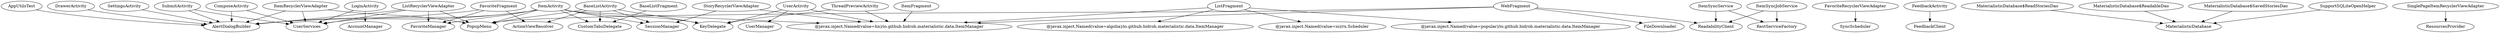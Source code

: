 digraph G1 {
  concentrate = true;
  AppUtilsTest -> AlertDialogBuilder;
  BaseListActivity -> ActionViewResolver;
  BaseListActivity -> CustomTabsDelegate;
  BaseListActivity -> KeyDelegate;
  BaseListActivity -> SessionManager;
  BaseListActivity -> PopupMenu;
  BaseListFragment -> CustomTabsDelegate;
  ComposeActivity -> UserServices;
  ComposeActivity -> AlertDialogBuilder;
  DrawerActivity -> AlertDialogBuilder;
  FavoriteFragment -> ActionViewResolver;
  FavoriteFragment -> FavoriteManager;
  FavoriteFragment -> AlertDialogBuilder;
  FavoriteRecyclerViewAdapter -> SyncScheduler;
  FeedbackActivity -> FeedbackClient;
  n2 [label="@javax.inject.Named(value=hn)/io.github.hidroh.materialistic.data.ItemManager"];
  ItemActivity -> n2;
  ItemActivity -> CustomTabsDelegate;
  ItemActivity -> KeyDelegate;
  ItemActivity -> UserServices;
  ItemActivity -> FavoriteManager;
  ItemActivity -> SessionManager;
  ItemActivity -> AlertDialogBuilder;
  ItemActivity -> PopupMenu;
  ItemFragment -> n2;
  ItemRecyclerViewAdapter -> UserServices;
  ItemRecyclerViewAdapter -> AlertDialogBuilder;
  ItemRecyclerViewAdapter -> PopupMenu;
  ItemSyncJobService -> ReadabilityClient;
  ItemSyncJobService -> RestServiceFactory;
  ItemSyncService -> ReadabilityClient;
  ItemSyncService -> RestServiceFactory;
  n3 [label="@javax.inject.Named(value=algolia)/io.github.hidroh.materialistic.data.ItemManager"];
  ListFragment -> n3;
  ListFragment -> n2;
  n4 [label="@javax.inject.Named(value=io)/rx.Scheduler"];
  ListFragment -> n4;
  n5 [label="@javax.inject.Named(value=popular)/io.github.hidroh.materialistic.data.ItemManager"];
  ListFragment -> n5;
  ListRecyclerViewAdapter -> UserServices;
  ListRecyclerViewAdapter -> FavoriteManager;
  ListRecyclerViewAdapter -> AlertDialogBuilder;
  ListRecyclerViewAdapter -> PopupMenu;
  LoginActivity -> UserServices;
  LoginActivity -> AccountManager;
  n6 [label="MaterialisticDatabase$ReadStoriesDao"];
  n6 -> MaterialisticDatabase;
  n7 [label="MaterialisticDatabase$ReadableDao"];
  n7 -> MaterialisticDatabase;
  n8 [label="MaterialisticDatabase$SavedStoriesDao"];
  n8 -> MaterialisticDatabase;
  SettingsActivity -> AlertDialogBuilder;
  SinglePageItemRecyclerViewAdapter -> ResourcesProvider;
  StoryRecyclerViewAdapter -> n2;
  StoryRecyclerViewAdapter -> SessionManager;
  SubmitActivity -> UserServices;
  SubmitActivity -> AlertDialogBuilder;
  SupportSQLiteOpenHelper -> MaterialisticDatabase;
  ThreadPreviewActivity -> n2;
  ThreadPreviewActivity -> KeyDelegate;
  UserActivity -> n2;
  UserActivity -> KeyDelegate;
  UserActivity -> UserManager;
  WebFragment -> n2;
  WebFragment -> FileDownloader;
  WebFragment -> ReadabilityClient;
  WebFragment -> PopupMenu;
}
